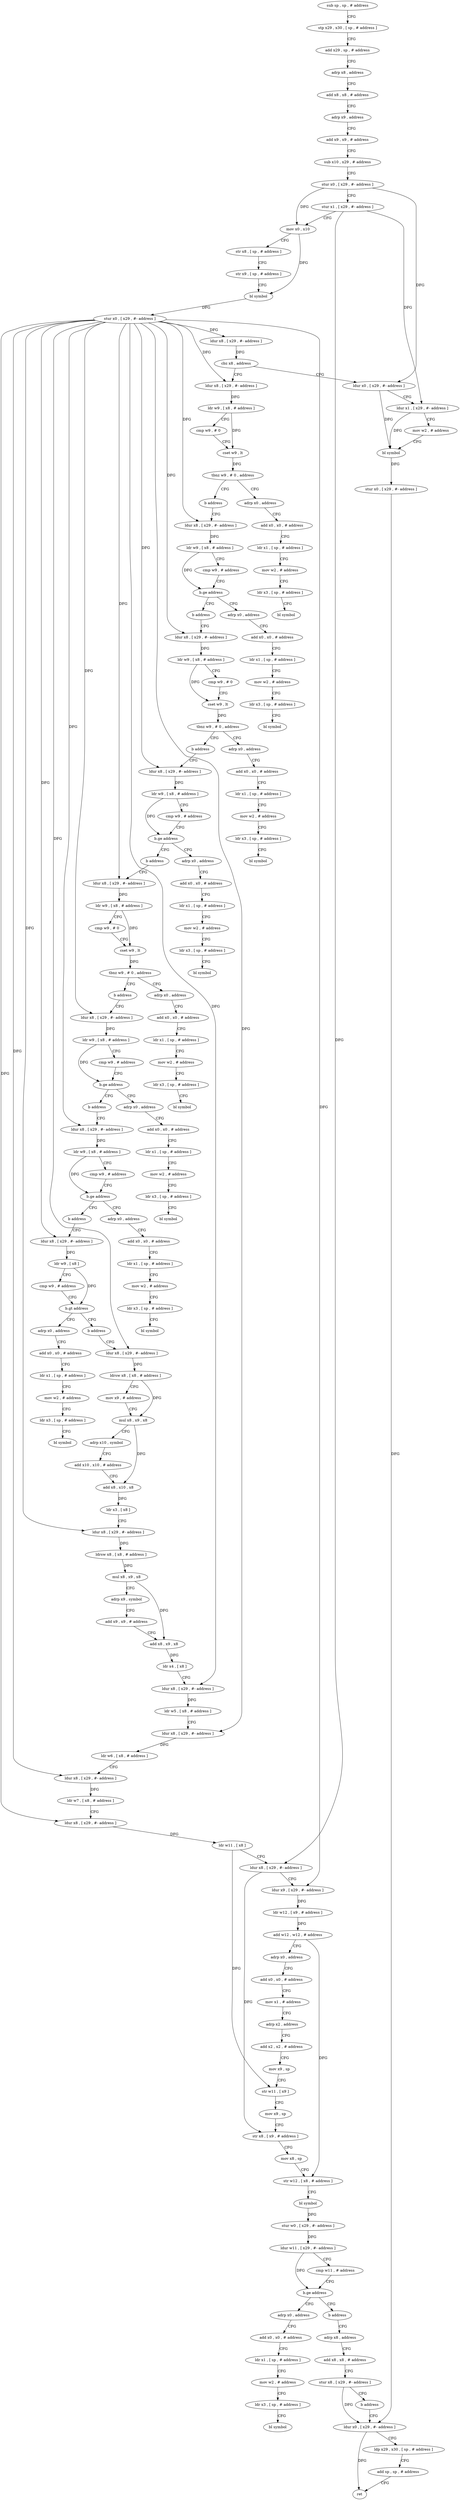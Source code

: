 digraph "func" {
"4263596" [label = "sub sp , sp , # address" ]
"4263600" [label = "stp x29 , x30 , [ sp , # address ]" ]
"4263604" [label = "add x29 , sp , # address" ]
"4263608" [label = "adrp x8 , address" ]
"4263612" [label = "add x8 , x8 , # address" ]
"4263616" [label = "adrp x9 , address" ]
"4263620" [label = "add x9 , x9 , # address" ]
"4263624" [label = "sub x10 , x29 , # address" ]
"4263628" [label = "stur x0 , [ x29 , #- address ]" ]
"4263632" [label = "stur x1 , [ x29 , #- address ]" ]
"4263636" [label = "mov x0 , x10" ]
"4263640" [label = "str x8 , [ sp , # address ]" ]
"4263644" [label = "str x9 , [ sp , # address ]" ]
"4263648" [label = "bl symbol" ]
"4263652" [label = "stur x0 , [ x29 , #- address ]" ]
"4263656" [label = "ldur x8 , [ x29 , #- address ]" ]
"4263660" [label = "cbz x8 , address" ]
"4264244" [label = "ldur x0 , [ x29 , #- address ]" ]
"4263664" [label = "ldur x8 , [ x29 , #- address ]" ]
"4264248" [label = "ldur x1 , [ x29 , #- address ]" ]
"4264252" [label = "mov w2 , # address" ]
"4264256" [label = "bl symbol" ]
"4264260" [label = "stur x0 , [ x29 , #- address ]" ]
"4264264" [label = "ldur x0 , [ x29 , #- address ]" ]
"4263668" [label = "ldr w9 , [ x8 , # address ]" ]
"4263672" [label = "cmp w9 , # 0" ]
"4263676" [label = "cset w9 , lt" ]
"4263680" [label = "tbnz w9 , # 0 , address" ]
"4263688" [label = "adrp x0 , address" ]
"4263684" [label = "b address" ]
"4263692" [label = "add x0 , x0 , # address" ]
"4263696" [label = "ldr x1 , [ sp , # address ]" ]
"4263700" [label = "mov w2 , # address" ]
"4263704" [label = "ldr x3 , [ sp , # address ]" ]
"4263708" [label = "bl symbol" ]
"4263712" [label = "ldur x8 , [ x29 , #- address ]" ]
"4263716" [label = "ldr w9 , [ x8 , # address ]" ]
"4263720" [label = "cmp w9 , # address" ]
"4263724" [label = "b.ge address" ]
"4263732" [label = "adrp x0 , address" ]
"4263728" [label = "b address" ]
"4263736" [label = "add x0 , x0 , # address" ]
"4263740" [label = "ldr x1 , [ sp , # address ]" ]
"4263744" [label = "mov w2 , # address" ]
"4263748" [label = "ldr x3 , [ sp , # address ]" ]
"4263752" [label = "bl symbol" ]
"4263756" [label = "ldur x8 , [ x29 , #- address ]" ]
"4263760" [label = "ldr w9 , [ x8 , # address ]" ]
"4263764" [label = "cmp w9 , # 0" ]
"4263768" [label = "cset w9 , lt" ]
"4263772" [label = "tbnz w9 , # 0 , address" ]
"4263780" [label = "adrp x0 , address" ]
"4263776" [label = "b address" ]
"4263784" [label = "add x0 , x0 , # address" ]
"4263788" [label = "ldr x1 , [ sp , # address ]" ]
"4263792" [label = "mov w2 , # address" ]
"4263796" [label = "ldr x3 , [ sp , # address ]" ]
"4263800" [label = "bl symbol" ]
"4263804" [label = "ldur x8 , [ x29 , #- address ]" ]
"4263808" [label = "ldr w9 , [ x8 , # address ]" ]
"4263812" [label = "cmp w9 , # address" ]
"4263816" [label = "b.ge address" ]
"4263824" [label = "adrp x0 , address" ]
"4263820" [label = "b address" ]
"4263828" [label = "add x0 , x0 , # address" ]
"4263832" [label = "ldr x1 , [ sp , # address ]" ]
"4263836" [label = "mov w2 , # address" ]
"4263840" [label = "ldr x3 , [ sp , # address ]" ]
"4263844" [label = "bl symbol" ]
"4263848" [label = "ldur x8 , [ x29 , #- address ]" ]
"4263852" [label = "ldr w9 , [ x8 , # address ]" ]
"4263856" [label = "cmp w9 , # 0" ]
"4263860" [label = "cset w9 , lt" ]
"4263864" [label = "tbnz w9 , # 0 , address" ]
"4263872" [label = "adrp x0 , address" ]
"4263868" [label = "b address" ]
"4263876" [label = "add x0 , x0 , # address" ]
"4263880" [label = "ldr x1 , [ sp , # address ]" ]
"4263884" [label = "mov w2 , # address" ]
"4263888" [label = "ldr x3 , [ sp , # address ]" ]
"4263892" [label = "bl symbol" ]
"4263896" [label = "ldur x8 , [ x29 , #- address ]" ]
"4263900" [label = "ldr w9 , [ x8 , # address ]" ]
"4263904" [label = "cmp w9 , # address" ]
"4263908" [label = "b.ge address" ]
"4263916" [label = "adrp x0 , address" ]
"4263912" [label = "b address" ]
"4263920" [label = "add x0 , x0 , # address" ]
"4263924" [label = "ldr x1 , [ sp , # address ]" ]
"4263928" [label = "mov w2 , # address" ]
"4263932" [label = "ldr x3 , [ sp , # address ]" ]
"4263936" [label = "bl symbol" ]
"4263940" [label = "ldur x8 , [ x29 , #- address ]" ]
"4263944" [label = "ldr w9 , [ x8 , # address ]" ]
"4263948" [label = "cmp w9 , # address" ]
"4263952" [label = "b.ge address" ]
"4263960" [label = "adrp x0 , address" ]
"4263956" [label = "b address" ]
"4263964" [label = "add x0 , x0 , # address" ]
"4263968" [label = "ldr x1 , [ sp , # address ]" ]
"4263972" [label = "mov w2 , # address" ]
"4263976" [label = "ldr x3 , [ sp , # address ]" ]
"4263980" [label = "bl symbol" ]
"4263984" [label = "ldur x8 , [ x29 , #- address ]" ]
"4263988" [label = "ldr w9 , [ x8 ]" ]
"4263992" [label = "cmp w9 , # address" ]
"4263996" [label = "b.gt address" ]
"4264004" [label = "adrp x0 , address" ]
"4264000" [label = "b address" ]
"4264008" [label = "add x0 , x0 , # address" ]
"4264012" [label = "ldr x1 , [ sp , # address ]" ]
"4264016" [label = "mov w2 , # address" ]
"4264020" [label = "ldr x3 , [ sp , # address ]" ]
"4264024" [label = "bl symbol" ]
"4264028" [label = "ldur x8 , [ x29 , #- address ]" ]
"4264032" [label = "ldrsw x8 , [ x8 , # address ]" ]
"4264036" [label = "mov x9 , # address" ]
"4264040" [label = "mul x8 , x9 , x8" ]
"4264044" [label = "adrp x10 , symbol" ]
"4264048" [label = "add x10 , x10 , # address" ]
"4264052" [label = "add x8 , x10 , x8" ]
"4264056" [label = "ldr x3 , [ x8 ]" ]
"4264060" [label = "ldur x8 , [ x29 , #- address ]" ]
"4264064" [label = "ldrsw x8 , [ x8 , # address ]" ]
"4264068" [label = "mul x8 , x9 , x8" ]
"4264072" [label = "adrp x9 , symbol" ]
"4264076" [label = "add x9 , x9 , # address" ]
"4264080" [label = "add x8 , x9 , x8" ]
"4264084" [label = "ldr x4 , [ x8 ]" ]
"4264088" [label = "ldur x8 , [ x29 , #- address ]" ]
"4264092" [label = "ldr w5 , [ x8 , # address ]" ]
"4264096" [label = "ldur x8 , [ x29 , #- address ]" ]
"4264100" [label = "ldr w6 , [ x8 , # address ]" ]
"4264104" [label = "ldur x8 , [ x29 , #- address ]" ]
"4264108" [label = "ldr w7 , [ x8 , # address ]" ]
"4264112" [label = "ldur x8 , [ x29 , #- address ]" ]
"4264116" [label = "ldr w11 , [ x8 ]" ]
"4264120" [label = "ldur x8 , [ x29 , #- address ]" ]
"4264124" [label = "ldur x9 , [ x29 , #- address ]" ]
"4264128" [label = "ldr w12 , [ x9 , # address ]" ]
"4264132" [label = "add w12 , w12 , # address" ]
"4264136" [label = "adrp x0 , address" ]
"4264140" [label = "add x0 , x0 , # address" ]
"4264144" [label = "mov x1 , # address" ]
"4264148" [label = "adrp x2 , address" ]
"4264152" [label = "add x2 , x2 , # address" ]
"4264156" [label = "mov x9 , sp" ]
"4264160" [label = "str w11 , [ x9 ]" ]
"4264164" [label = "mov x9 , sp" ]
"4264168" [label = "str x8 , [ x9 , # address ]" ]
"4264172" [label = "mov x8 , sp" ]
"4264176" [label = "str w12 , [ x8 , # address ]" ]
"4264180" [label = "bl symbol" ]
"4264184" [label = "stur w0 , [ x29 , #- address ]" ]
"4264188" [label = "ldur w11 , [ x29 , #- address ]" ]
"4264192" [label = "cmp w11 , # address" ]
"4264196" [label = "b.ge address" ]
"4264204" [label = "adrp x0 , address" ]
"4264200" [label = "b address" ]
"4264208" [label = "add x0 , x0 , # address" ]
"4264212" [label = "ldr x1 , [ sp , # address ]" ]
"4264216" [label = "mov w2 , # address" ]
"4264220" [label = "ldr x3 , [ sp , # address ]" ]
"4264224" [label = "bl symbol" ]
"4264228" [label = "adrp x8 , address" ]
"4264232" [label = "add x8 , x8 , # address" ]
"4264236" [label = "stur x8 , [ x29 , #- address ]" ]
"4264240" [label = "b address" ]
"4264268" [label = "ldp x29 , x30 , [ sp , # address ]" ]
"4264272" [label = "add sp , sp , # address" ]
"4264276" [label = "ret" ]
"4263596" -> "4263600" [ label = "CFG" ]
"4263600" -> "4263604" [ label = "CFG" ]
"4263604" -> "4263608" [ label = "CFG" ]
"4263608" -> "4263612" [ label = "CFG" ]
"4263612" -> "4263616" [ label = "CFG" ]
"4263616" -> "4263620" [ label = "CFG" ]
"4263620" -> "4263624" [ label = "CFG" ]
"4263624" -> "4263628" [ label = "CFG" ]
"4263628" -> "4263632" [ label = "CFG" ]
"4263628" -> "4264244" [ label = "DFG" ]
"4263628" -> "4263636" [ label = "DFG" ]
"4263632" -> "4263636" [ label = "CFG" ]
"4263632" -> "4264248" [ label = "DFG" ]
"4263632" -> "4264120" [ label = "DFG" ]
"4263636" -> "4263640" [ label = "CFG" ]
"4263636" -> "4263648" [ label = "DFG" ]
"4263640" -> "4263644" [ label = "CFG" ]
"4263644" -> "4263648" [ label = "CFG" ]
"4263648" -> "4263652" [ label = "DFG" ]
"4263652" -> "4263656" [ label = "DFG" ]
"4263652" -> "4263664" [ label = "DFG" ]
"4263652" -> "4263712" [ label = "DFG" ]
"4263652" -> "4263756" [ label = "DFG" ]
"4263652" -> "4263804" [ label = "DFG" ]
"4263652" -> "4263848" [ label = "DFG" ]
"4263652" -> "4263896" [ label = "DFG" ]
"4263652" -> "4263940" [ label = "DFG" ]
"4263652" -> "4263984" [ label = "DFG" ]
"4263652" -> "4264028" [ label = "DFG" ]
"4263652" -> "4264060" [ label = "DFG" ]
"4263652" -> "4264088" [ label = "DFG" ]
"4263652" -> "4264096" [ label = "DFG" ]
"4263652" -> "4264104" [ label = "DFG" ]
"4263652" -> "4264112" [ label = "DFG" ]
"4263652" -> "4264124" [ label = "DFG" ]
"4263656" -> "4263660" [ label = "DFG" ]
"4263660" -> "4264244" [ label = "CFG" ]
"4263660" -> "4263664" [ label = "CFG" ]
"4264244" -> "4264248" [ label = "CFG" ]
"4264244" -> "4264256" [ label = "DFG" ]
"4263664" -> "4263668" [ label = "DFG" ]
"4264248" -> "4264252" [ label = "CFG" ]
"4264248" -> "4264256" [ label = "DFG" ]
"4264252" -> "4264256" [ label = "CFG" ]
"4264256" -> "4264260" [ label = "DFG" ]
"4264260" -> "4264264" [ label = "DFG" ]
"4264264" -> "4264268" [ label = "CFG" ]
"4264264" -> "4264276" [ label = "DFG" ]
"4263668" -> "4263672" [ label = "CFG" ]
"4263668" -> "4263676" [ label = "DFG" ]
"4263672" -> "4263676" [ label = "CFG" ]
"4263676" -> "4263680" [ label = "DFG" ]
"4263680" -> "4263688" [ label = "CFG" ]
"4263680" -> "4263684" [ label = "CFG" ]
"4263688" -> "4263692" [ label = "CFG" ]
"4263684" -> "4263712" [ label = "CFG" ]
"4263692" -> "4263696" [ label = "CFG" ]
"4263696" -> "4263700" [ label = "CFG" ]
"4263700" -> "4263704" [ label = "CFG" ]
"4263704" -> "4263708" [ label = "CFG" ]
"4263712" -> "4263716" [ label = "DFG" ]
"4263716" -> "4263720" [ label = "CFG" ]
"4263716" -> "4263724" [ label = "DFG" ]
"4263720" -> "4263724" [ label = "CFG" ]
"4263724" -> "4263732" [ label = "CFG" ]
"4263724" -> "4263728" [ label = "CFG" ]
"4263732" -> "4263736" [ label = "CFG" ]
"4263728" -> "4263756" [ label = "CFG" ]
"4263736" -> "4263740" [ label = "CFG" ]
"4263740" -> "4263744" [ label = "CFG" ]
"4263744" -> "4263748" [ label = "CFG" ]
"4263748" -> "4263752" [ label = "CFG" ]
"4263756" -> "4263760" [ label = "DFG" ]
"4263760" -> "4263764" [ label = "CFG" ]
"4263760" -> "4263768" [ label = "DFG" ]
"4263764" -> "4263768" [ label = "CFG" ]
"4263768" -> "4263772" [ label = "DFG" ]
"4263772" -> "4263780" [ label = "CFG" ]
"4263772" -> "4263776" [ label = "CFG" ]
"4263780" -> "4263784" [ label = "CFG" ]
"4263776" -> "4263804" [ label = "CFG" ]
"4263784" -> "4263788" [ label = "CFG" ]
"4263788" -> "4263792" [ label = "CFG" ]
"4263792" -> "4263796" [ label = "CFG" ]
"4263796" -> "4263800" [ label = "CFG" ]
"4263804" -> "4263808" [ label = "DFG" ]
"4263808" -> "4263812" [ label = "CFG" ]
"4263808" -> "4263816" [ label = "DFG" ]
"4263812" -> "4263816" [ label = "CFG" ]
"4263816" -> "4263824" [ label = "CFG" ]
"4263816" -> "4263820" [ label = "CFG" ]
"4263824" -> "4263828" [ label = "CFG" ]
"4263820" -> "4263848" [ label = "CFG" ]
"4263828" -> "4263832" [ label = "CFG" ]
"4263832" -> "4263836" [ label = "CFG" ]
"4263836" -> "4263840" [ label = "CFG" ]
"4263840" -> "4263844" [ label = "CFG" ]
"4263848" -> "4263852" [ label = "DFG" ]
"4263852" -> "4263856" [ label = "CFG" ]
"4263852" -> "4263860" [ label = "DFG" ]
"4263856" -> "4263860" [ label = "CFG" ]
"4263860" -> "4263864" [ label = "DFG" ]
"4263864" -> "4263872" [ label = "CFG" ]
"4263864" -> "4263868" [ label = "CFG" ]
"4263872" -> "4263876" [ label = "CFG" ]
"4263868" -> "4263896" [ label = "CFG" ]
"4263876" -> "4263880" [ label = "CFG" ]
"4263880" -> "4263884" [ label = "CFG" ]
"4263884" -> "4263888" [ label = "CFG" ]
"4263888" -> "4263892" [ label = "CFG" ]
"4263896" -> "4263900" [ label = "DFG" ]
"4263900" -> "4263904" [ label = "CFG" ]
"4263900" -> "4263908" [ label = "DFG" ]
"4263904" -> "4263908" [ label = "CFG" ]
"4263908" -> "4263916" [ label = "CFG" ]
"4263908" -> "4263912" [ label = "CFG" ]
"4263916" -> "4263920" [ label = "CFG" ]
"4263912" -> "4263940" [ label = "CFG" ]
"4263920" -> "4263924" [ label = "CFG" ]
"4263924" -> "4263928" [ label = "CFG" ]
"4263928" -> "4263932" [ label = "CFG" ]
"4263932" -> "4263936" [ label = "CFG" ]
"4263940" -> "4263944" [ label = "DFG" ]
"4263944" -> "4263948" [ label = "CFG" ]
"4263944" -> "4263952" [ label = "DFG" ]
"4263948" -> "4263952" [ label = "CFG" ]
"4263952" -> "4263960" [ label = "CFG" ]
"4263952" -> "4263956" [ label = "CFG" ]
"4263960" -> "4263964" [ label = "CFG" ]
"4263956" -> "4263984" [ label = "CFG" ]
"4263964" -> "4263968" [ label = "CFG" ]
"4263968" -> "4263972" [ label = "CFG" ]
"4263972" -> "4263976" [ label = "CFG" ]
"4263976" -> "4263980" [ label = "CFG" ]
"4263984" -> "4263988" [ label = "DFG" ]
"4263988" -> "4263992" [ label = "CFG" ]
"4263988" -> "4263996" [ label = "DFG" ]
"4263992" -> "4263996" [ label = "CFG" ]
"4263996" -> "4264004" [ label = "CFG" ]
"4263996" -> "4264000" [ label = "CFG" ]
"4264004" -> "4264008" [ label = "CFG" ]
"4264000" -> "4264028" [ label = "CFG" ]
"4264008" -> "4264012" [ label = "CFG" ]
"4264012" -> "4264016" [ label = "CFG" ]
"4264016" -> "4264020" [ label = "CFG" ]
"4264020" -> "4264024" [ label = "CFG" ]
"4264028" -> "4264032" [ label = "DFG" ]
"4264032" -> "4264036" [ label = "CFG" ]
"4264032" -> "4264040" [ label = "DFG" ]
"4264036" -> "4264040" [ label = "CFG" ]
"4264040" -> "4264044" [ label = "CFG" ]
"4264040" -> "4264052" [ label = "DFG" ]
"4264044" -> "4264048" [ label = "CFG" ]
"4264048" -> "4264052" [ label = "CFG" ]
"4264052" -> "4264056" [ label = "DFG" ]
"4264056" -> "4264060" [ label = "CFG" ]
"4264060" -> "4264064" [ label = "DFG" ]
"4264064" -> "4264068" [ label = "DFG" ]
"4264068" -> "4264072" [ label = "CFG" ]
"4264068" -> "4264080" [ label = "DFG" ]
"4264072" -> "4264076" [ label = "CFG" ]
"4264076" -> "4264080" [ label = "CFG" ]
"4264080" -> "4264084" [ label = "DFG" ]
"4264084" -> "4264088" [ label = "CFG" ]
"4264088" -> "4264092" [ label = "DFG" ]
"4264092" -> "4264096" [ label = "CFG" ]
"4264096" -> "4264100" [ label = "DFG" ]
"4264100" -> "4264104" [ label = "CFG" ]
"4264104" -> "4264108" [ label = "DFG" ]
"4264108" -> "4264112" [ label = "CFG" ]
"4264112" -> "4264116" [ label = "DFG" ]
"4264116" -> "4264120" [ label = "CFG" ]
"4264116" -> "4264160" [ label = "DFG" ]
"4264120" -> "4264124" [ label = "CFG" ]
"4264120" -> "4264168" [ label = "DFG" ]
"4264124" -> "4264128" [ label = "DFG" ]
"4264128" -> "4264132" [ label = "DFG" ]
"4264132" -> "4264136" [ label = "CFG" ]
"4264132" -> "4264176" [ label = "DFG" ]
"4264136" -> "4264140" [ label = "CFG" ]
"4264140" -> "4264144" [ label = "CFG" ]
"4264144" -> "4264148" [ label = "CFG" ]
"4264148" -> "4264152" [ label = "CFG" ]
"4264152" -> "4264156" [ label = "CFG" ]
"4264156" -> "4264160" [ label = "CFG" ]
"4264160" -> "4264164" [ label = "CFG" ]
"4264164" -> "4264168" [ label = "CFG" ]
"4264168" -> "4264172" [ label = "CFG" ]
"4264172" -> "4264176" [ label = "CFG" ]
"4264176" -> "4264180" [ label = "CFG" ]
"4264180" -> "4264184" [ label = "DFG" ]
"4264184" -> "4264188" [ label = "DFG" ]
"4264188" -> "4264192" [ label = "CFG" ]
"4264188" -> "4264196" [ label = "DFG" ]
"4264192" -> "4264196" [ label = "CFG" ]
"4264196" -> "4264204" [ label = "CFG" ]
"4264196" -> "4264200" [ label = "CFG" ]
"4264204" -> "4264208" [ label = "CFG" ]
"4264200" -> "4264228" [ label = "CFG" ]
"4264208" -> "4264212" [ label = "CFG" ]
"4264212" -> "4264216" [ label = "CFG" ]
"4264216" -> "4264220" [ label = "CFG" ]
"4264220" -> "4264224" [ label = "CFG" ]
"4264228" -> "4264232" [ label = "CFG" ]
"4264232" -> "4264236" [ label = "CFG" ]
"4264236" -> "4264240" [ label = "CFG" ]
"4264236" -> "4264264" [ label = "DFG" ]
"4264240" -> "4264264" [ label = "CFG" ]
"4264268" -> "4264272" [ label = "CFG" ]
"4264272" -> "4264276" [ label = "CFG" ]
}
